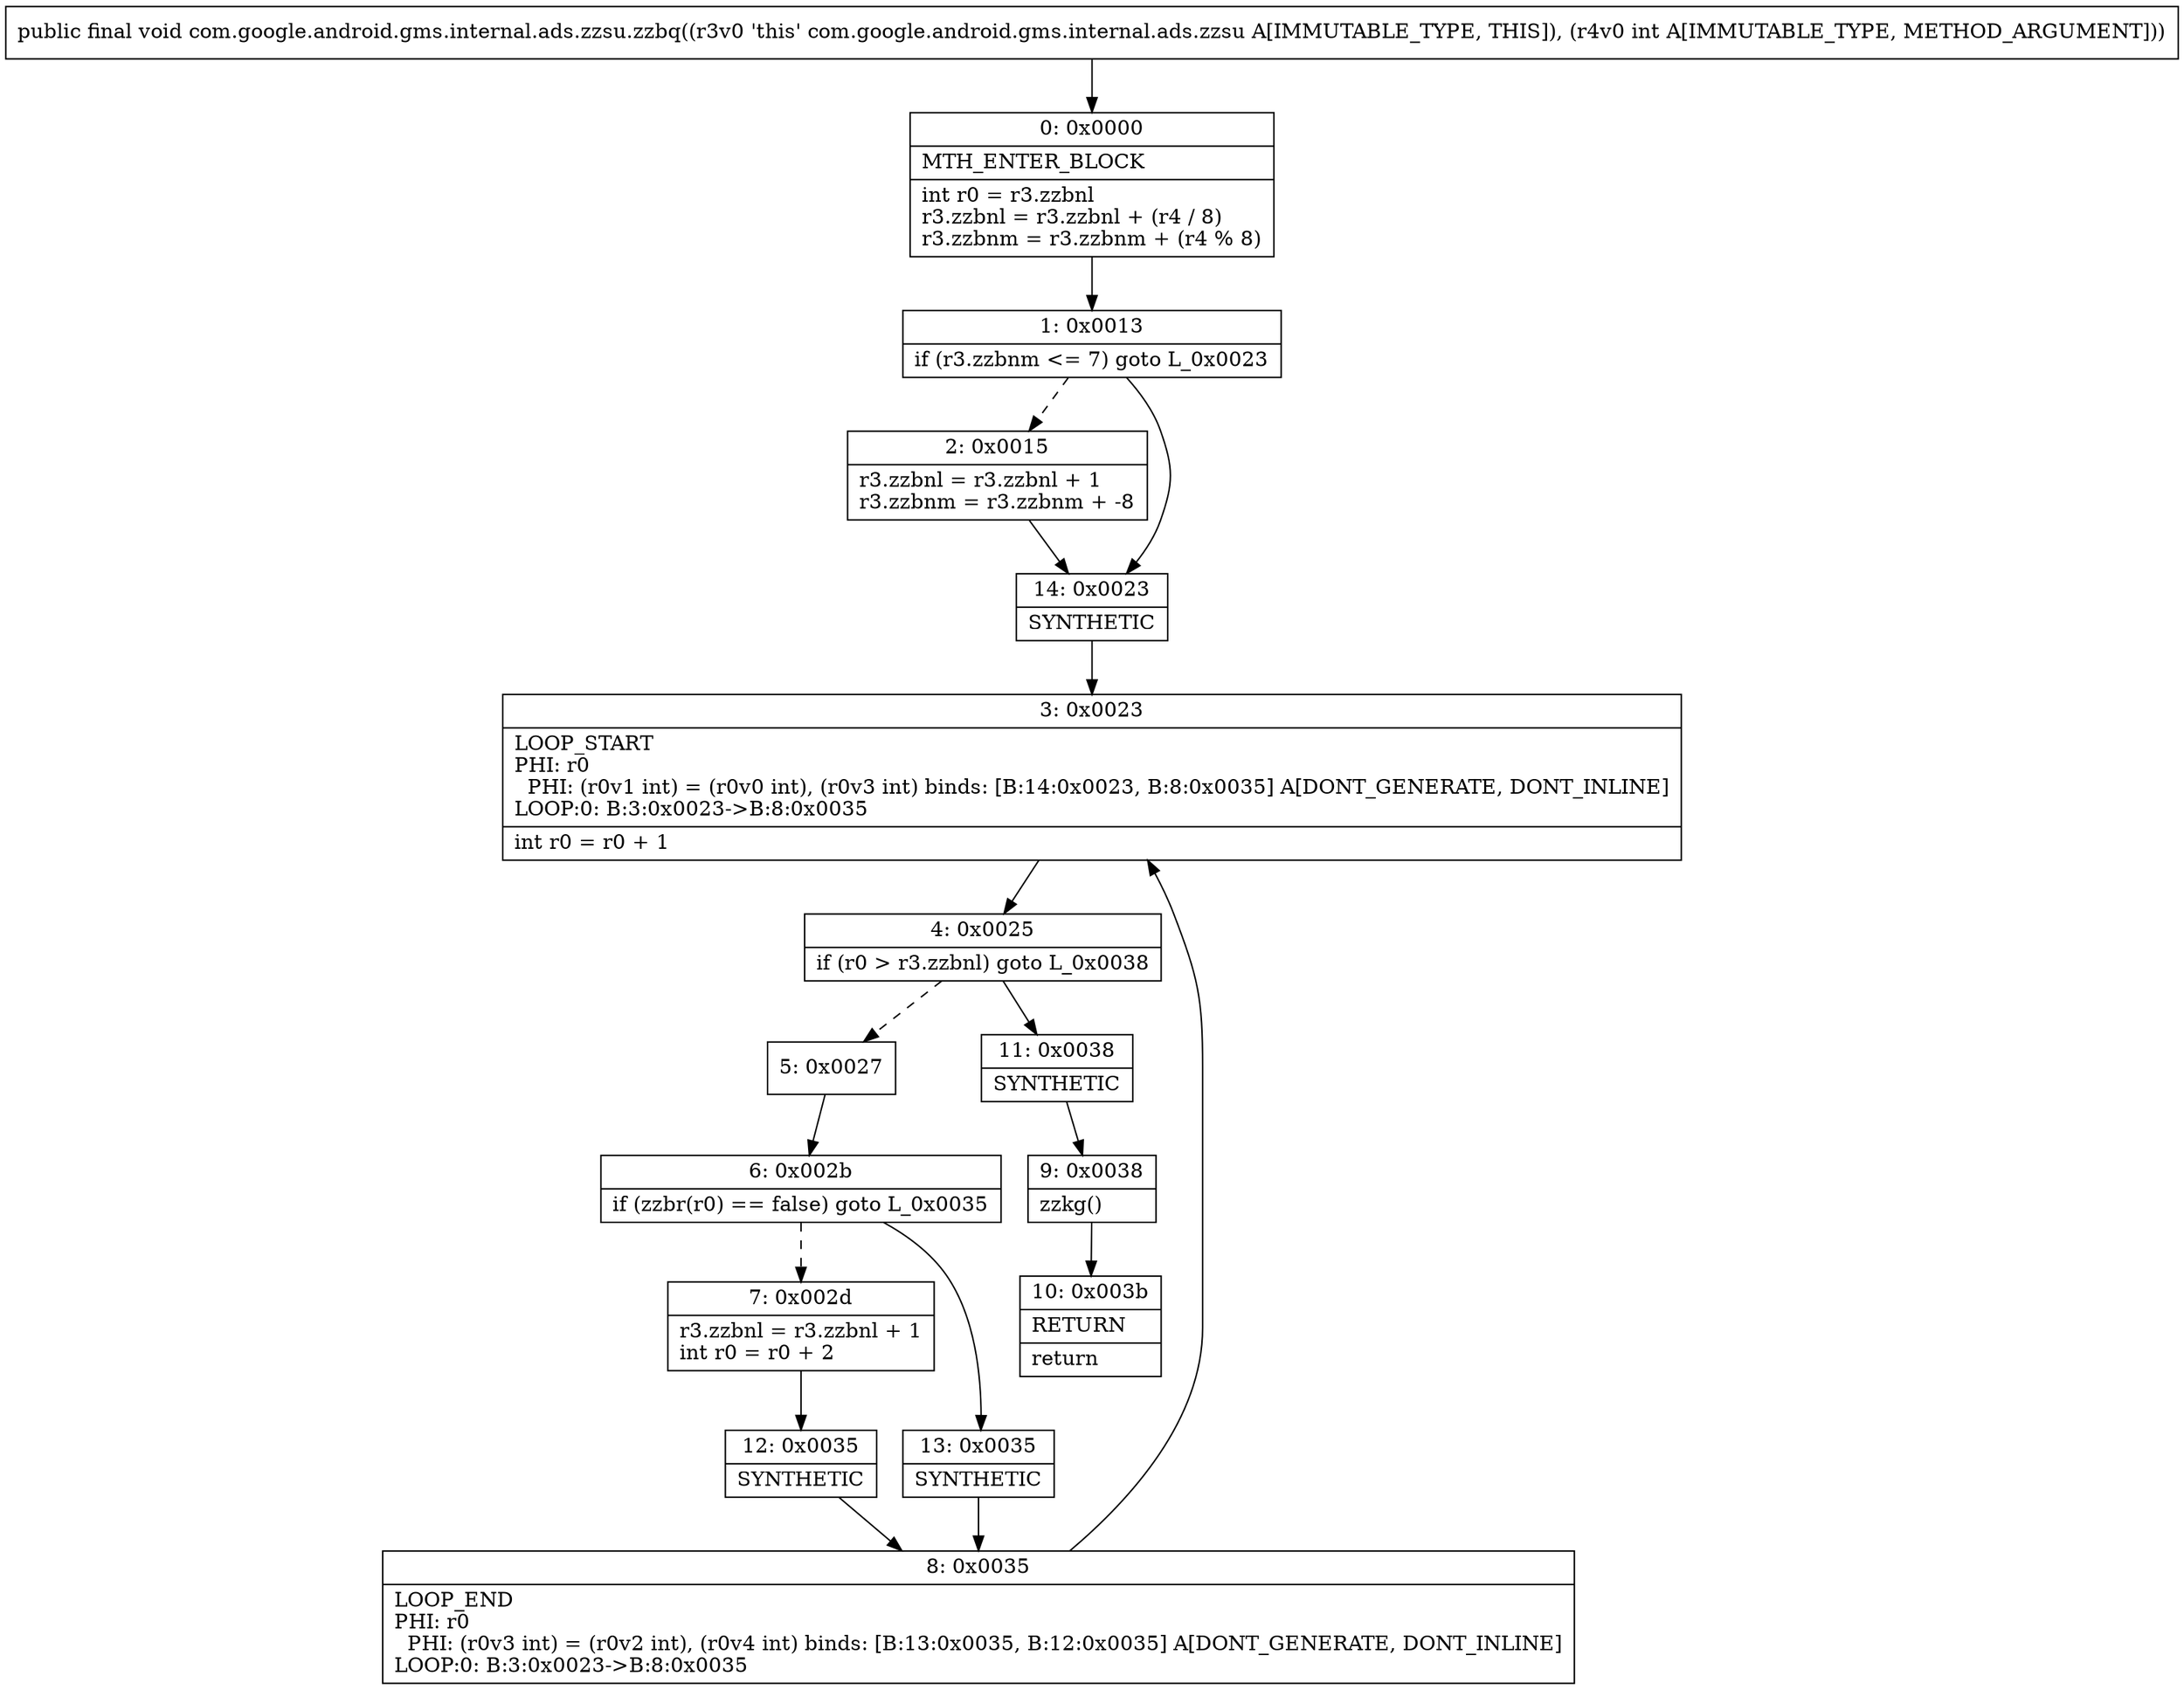 digraph "CFG forcom.google.android.gms.internal.ads.zzsu.zzbq(I)V" {
Node_0 [shape=record,label="{0\:\ 0x0000|MTH_ENTER_BLOCK\l|int r0 = r3.zzbnl\lr3.zzbnl = r3.zzbnl + (r4 \/ 8)\lr3.zzbnm = r3.zzbnm + (r4 % 8)\l}"];
Node_1 [shape=record,label="{1\:\ 0x0013|if (r3.zzbnm \<= 7) goto L_0x0023\l}"];
Node_2 [shape=record,label="{2\:\ 0x0015|r3.zzbnl = r3.zzbnl + 1\lr3.zzbnm = r3.zzbnm + \-8\l}"];
Node_3 [shape=record,label="{3\:\ 0x0023|LOOP_START\lPHI: r0 \l  PHI: (r0v1 int) = (r0v0 int), (r0v3 int) binds: [B:14:0x0023, B:8:0x0035] A[DONT_GENERATE, DONT_INLINE]\lLOOP:0: B:3:0x0023\-\>B:8:0x0035\l|int r0 = r0 + 1\l}"];
Node_4 [shape=record,label="{4\:\ 0x0025|if (r0 \> r3.zzbnl) goto L_0x0038\l}"];
Node_5 [shape=record,label="{5\:\ 0x0027}"];
Node_6 [shape=record,label="{6\:\ 0x002b|if (zzbr(r0) == false) goto L_0x0035\l}"];
Node_7 [shape=record,label="{7\:\ 0x002d|r3.zzbnl = r3.zzbnl + 1\lint r0 = r0 + 2\l}"];
Node_8 [shape=record,label="{8\:\ 0x0035|LOOP_END\lPHI: r0 \l  PHI: (r0v3 int) = (r0v2 int), (r0v4 int) binds: [B:13:0x0035, B:12:0x0035] A[DONT_GENERATE, DONT_INLINE]\lLOOP:0: B:3:0x0023\-\>B:8:0x0035\l}"];
Node_9 [shape=record,label="{9\:\ 0x0038|zzkg()\l}"];
Node_10 [shape=record,label="{10\:\ 0x003b|RETURN\l|return\l}"];
Node_11 [shape=record,label="{11\:\ 0x0038|SYNTHETIC\l}"];
Node_12 [shape=record,label="{12\:\ 0x0035|SYNTHETIC\l}"];
Node_13 [shape=record,label="{13\:\ 0x0035|SYNTHETIC\l}"];
Node_14 [shape=record,label="{14\:\ 0x0023|SYNTHETIC\l}"];
MethodNode[shape=record,label="{public final void com.google.android.gms.internal.ads.zzsu.zzbq((r3v0 'this' com.google.android.gms.internal.ads.zzsu A[IMMUTABLE_TYPE, THIS]), (r4v0 int A[IMMUTABLE_TYPE, METHOD_ARGUMENT])) }"];
MethodNode -> Node_0;
Node_0 -> Node_1;
Node_1 -> Node_2[style=dashed];
Node_1 -> Node_14;
Node_2 -> Node_14;
Node_3 -> Node_4;
Node_4 -> Node_5[style=dashed];
Node_4 -> Node_11;
Node_5 -> Node_6;
Node_6 -> Node_7[style=dashed];
Node_6 -> Node_13;
Node_7 -> Node_12;
Node_8 -> Node_3;
Node_9 -> Node_10;
Node_11 -> Node_9;
Node_12 -> Node_8;
Node_13 -> Node_8;
Node_14 -> Node_3;
}

